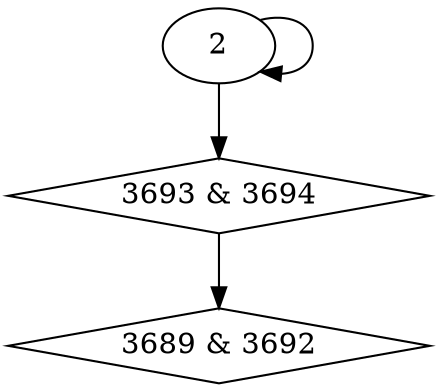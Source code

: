 digraph {
0 [label = "3689 & 3692", shape = diamond];
1 [label = "3693 & 3694", shape = diamond];
1 -> 0;
2 -> 1;
2 -> 2;
}
